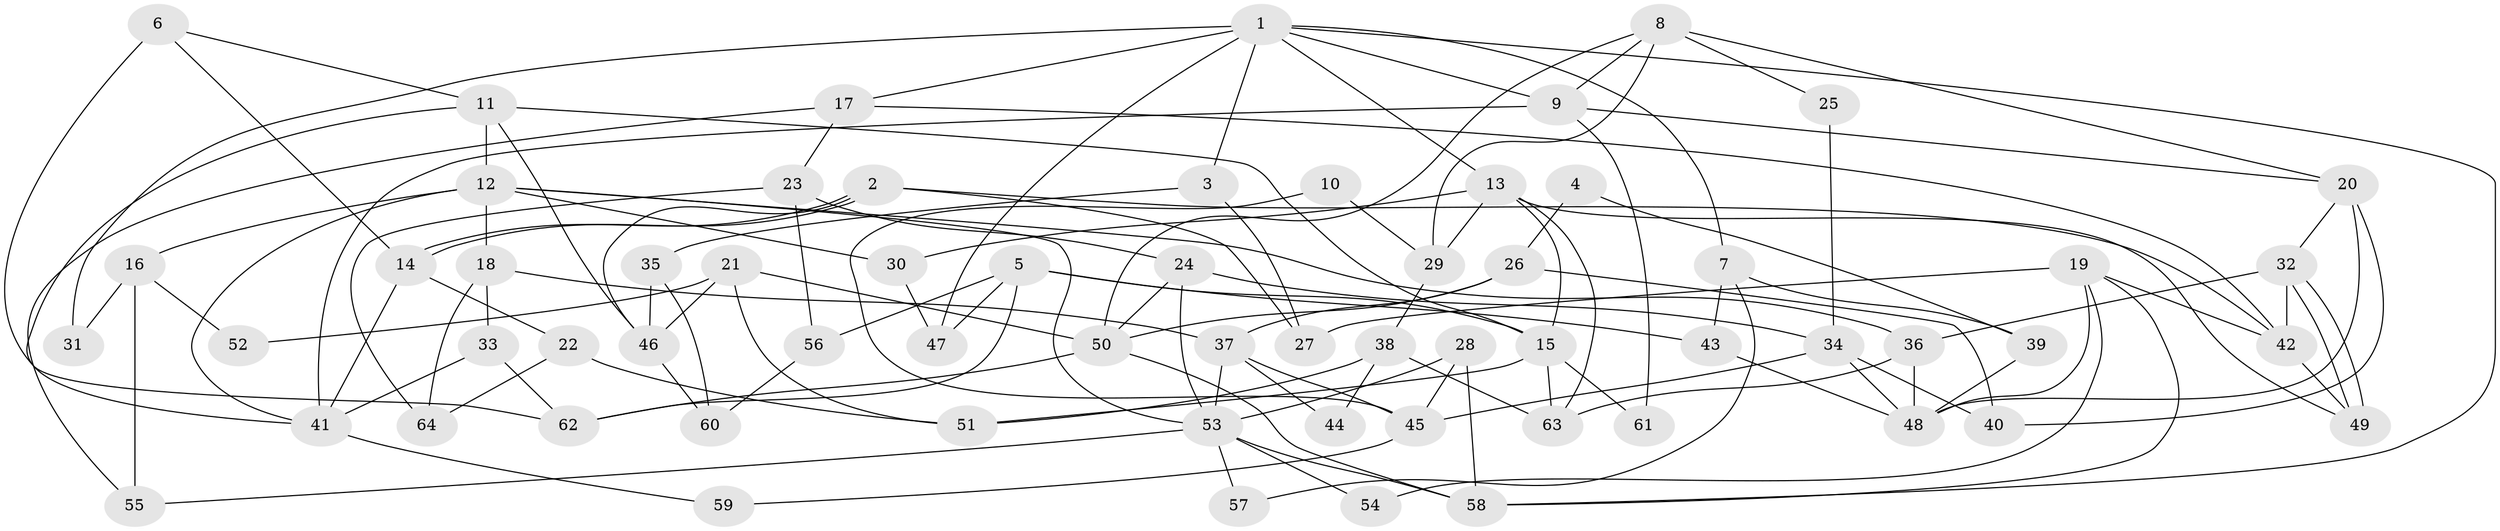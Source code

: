// coarse degree distribution, {8: 0.05128205128205128, 3: 0.07692307692307693, 6: 0.07692307692307693, 4: 0.3333333333333333, 7: 0.1282051282051282, 2: 0.1282051282051282, 5: 0.1794871794871795, 9: 0.02564102564102564}
// Generated by graph-tools (version 1.1) at 2025/37/03/04/25 23:37:08]
// undirected, 64 vertices, 128 edges
graph export_dot {
  node [color=gray90,style=filled];
  1;
  2;
  3;
  4;
  5;
  6;
  7;
  8;
  9;
  10;
  11;
  12;
  13;
  14;
  15;
  16;
  17;
  18;
  19;
  20;
  21;
  22;
  23;
  24;
  25;
  26;
  27;
  28;
  29;
  30;
  31;
  32;
  33;
  34;
  35;
  36;
  37;
  38;
  39;
  40;
  41;
  42;
  43;
  44;
  45;
  46;
  47;
  48;
  49;
  50;
  51;
  52;
  53;
  54;
  55;
  56;
  57;
  58;
  59;
  60;
  61;
  62;
  63;
  64;
  1 -- 9;
  1 -- 13;
  1 -- 3;
  1 -- 7;
  1 -- 17;
  1 -- 31;
  1 -- 47;
  1 -- 58;
  2 -- 14;
  2 -- 14;
  2 -- 42;
  2 -- 27;
  2 -- 46;
  3 -- 27;
  3 -- 35;
  4 -- 26;
  4 -- 39;
  5 -- 62;
  5 -- 15;
  5 -- 43;
  5 -- 47;
  5 -- 56;
  6 -- 14;
  6 -- 11;
  6 -- 62;
  7 -- 43;
  7 -- 39;
  7 -- 57;
  8 -- 9;
  8 -- 50;
  8 -- 20;
  8 -- 25;
  8 -- 29;
  9 -- 41;
  9 -- 20;
  9 -- 61;
  10 -- 29;
  10 -- 45;
  11 -- 46;
  11 -- 41;
  11 -- 12;
  11 -- 15;
  12 -- 30;
  12 -- 16;
  12 -- 18;
  12 -- 36;
  12 -- 41;
  12 -- 53;
  13 -- 15;
  13 -- 49;
  13 -- 29;
  13 -- 30;
  13 -- 63;
  14 -- 22;
  14 -- 41;
  15 -- 63;
  15 -- 51;
  15 -- 61;
  16 -- 55;
  16 -- 31;
  16 -- 52;
  17 -- 23;
  17 -- 42;
  17 -- 55;
  18 -- 33;
  18 -- 37;
  18 -- 64;
  19 -- 58;
  19 -- 42;
  19 -- 27;
  19 -- 48;
  19 -- 54;
  20 -- 32;
  20 -- 40;
  20 -- 48;
  21 -- 51;
  21 -- 50;
  21 -- 46;
  21 -- 52;
  22 -- 64;
  22 -- 51;
  23 -- 56;
  23 -- 24;
  23 -- 64;
  24 -- 50;
  24 -- 53;
  24 -- 34;
  25 -- 34;
  26 -- 40;
  26 -- 37;
  26 -- 50;
  28 -- 53;
  28 -- 58;
  28 -- 45;
  29 -- 38;
  30 -- 47;
  32 -- 49;
  32 -- 49;
  32 -- 36;
  32 -- 42;
  33 -- 41;
  33 -- 62;
  34 -- 48;
  34 -- 40;
  34 -- 45;
  35 -- 46;
  35 -- 60;
  36 -- 48;
  36 -- 63;
  37 -- 45;
  37 -- 44;
  37 -- 53;
  38 -- 63;
  38 -- 44;
  38 -- 51;
  39 -- 48;
  41 -- 59;
  42 -- 49;
  43 -- 48;
  45 -- 59;
  46 -- 60;
  50 -- 58;
  50 -- 62;
  53 -- 54;
  53 -- 55;
  53 -- 57;
  53 -- 58;
  56 -- 60;
}
